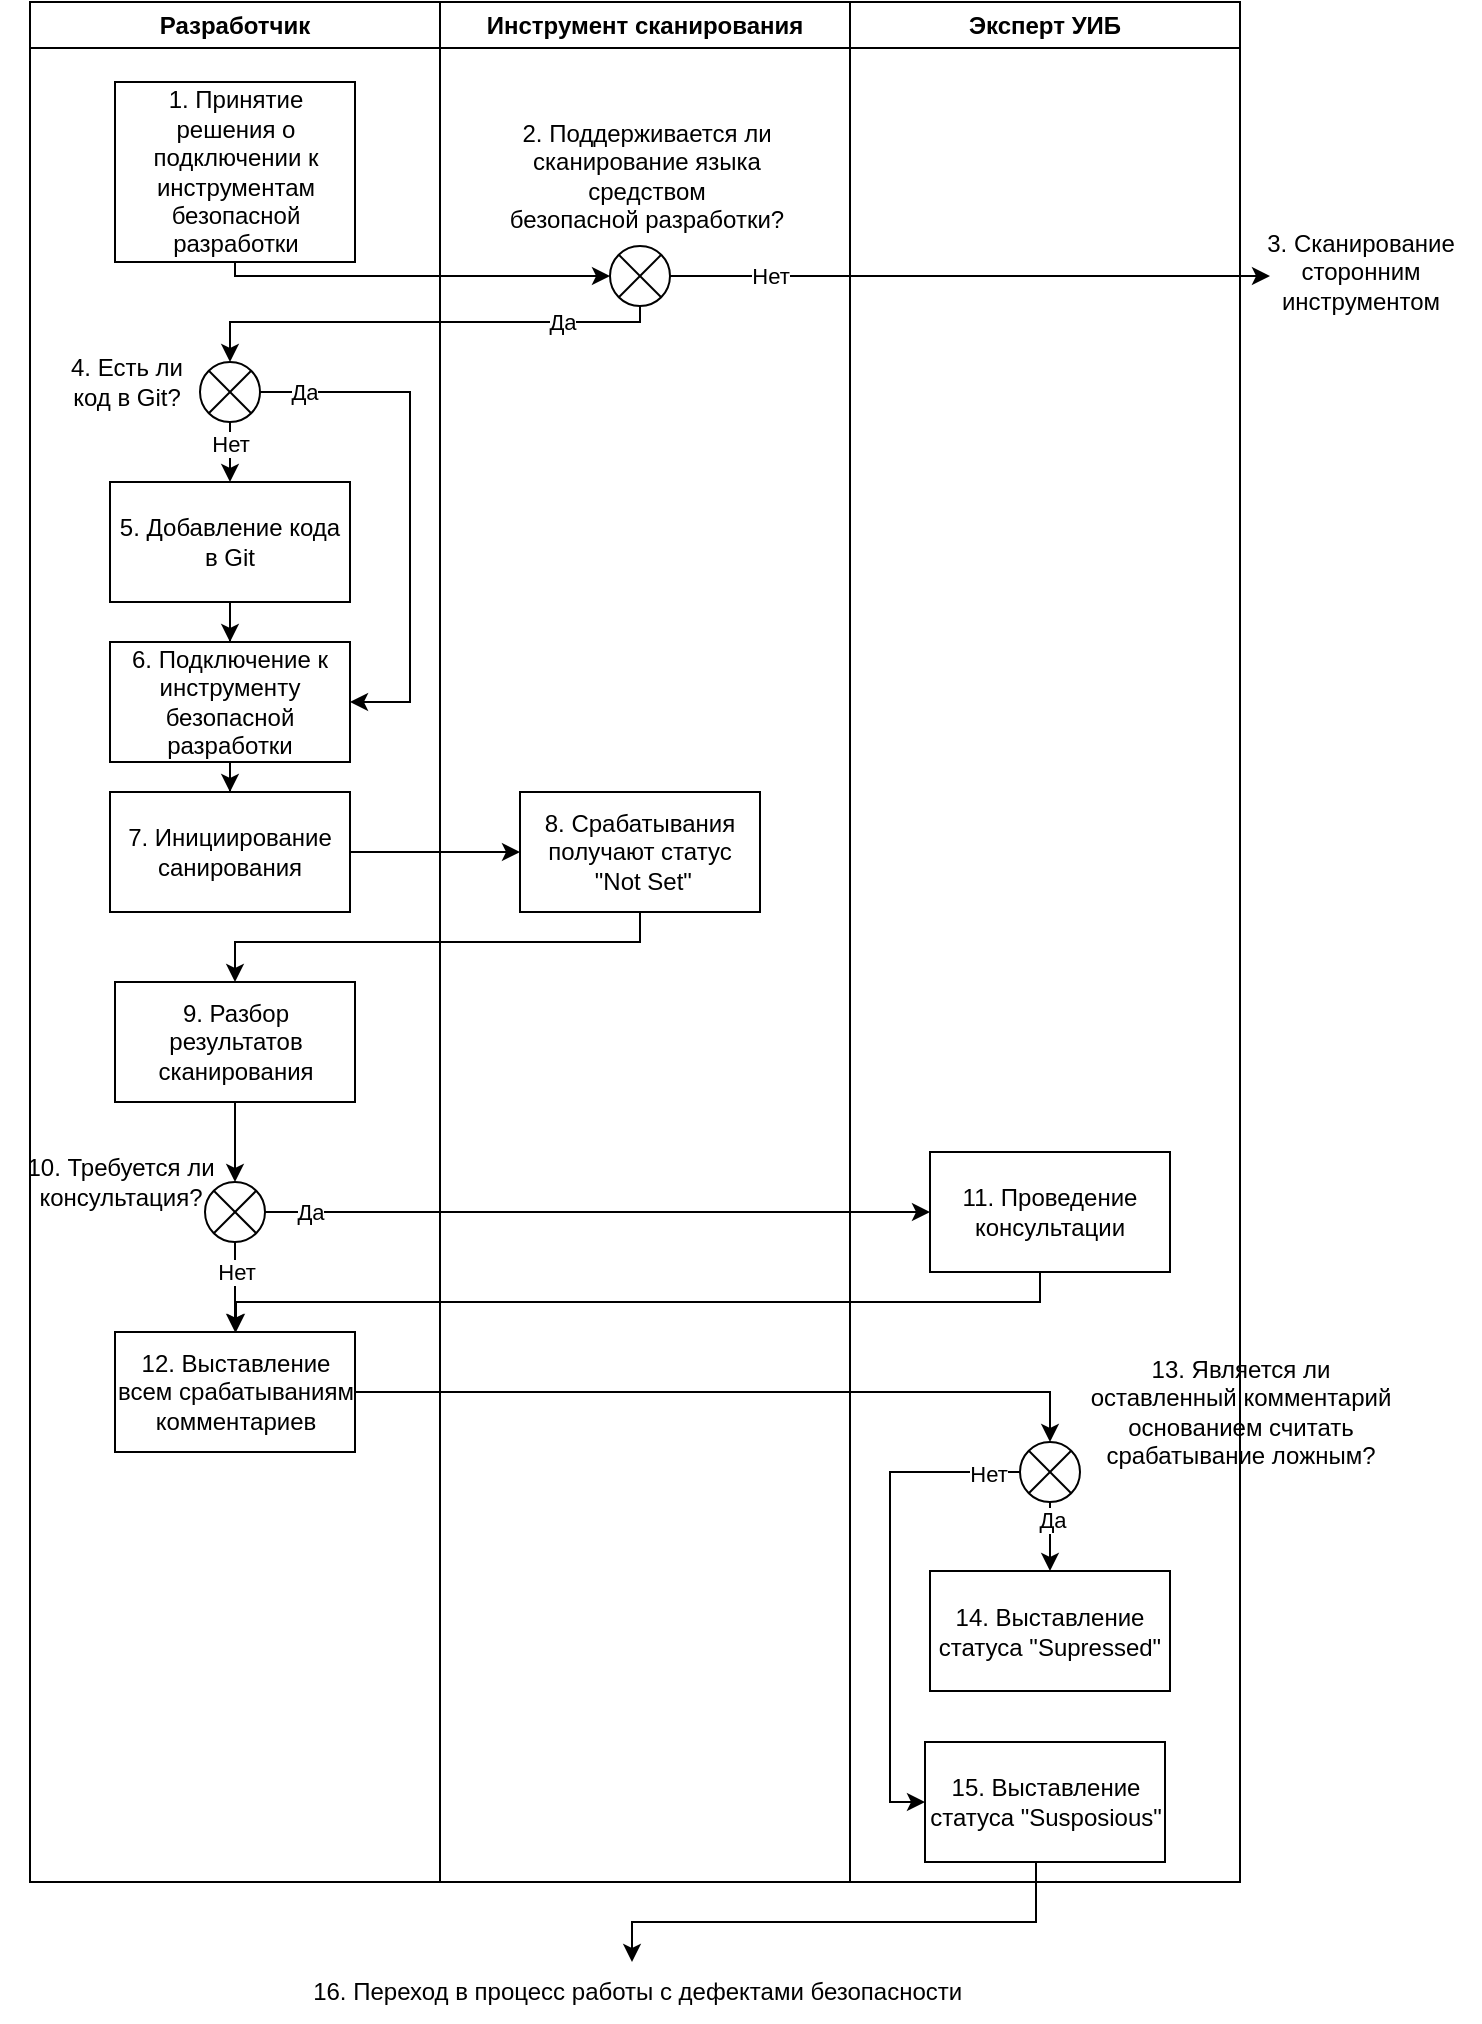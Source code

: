 <mxfile version="21.3.8" type="github" pages="2">
  <diagram id="efCT6NA_U1N-zGDScxzD" name="Первичный">
    <mxGraphModel dx="1088" dy="649" grid="1" gridSize="10" guides="1" tooltips="1" connect="1" arrows="1" fold="1" page="1" pageScale="1" pageWidth="827" pageHeight="1169" math="0" shadow="0">
      <root>
        <mxCell id="0" />
        <mxCell id="1" parent="0" />
        <mxCell id="2MI9nc2WKSyvKJofNNem-1" value="Разработчик" style="swimlane;whiteSpace=wrap;html=1;" vertex="1" parent="1">
          <mxGeometry x="50" y="30" width="205" height="940" as="geometry" />
        </mxCell>
        <mxCell id="2MI9nc2WKSyvKJofNNem-2" value="1. Принятие решения о подключении к инструментам безопасной разработки" style="rounded=0;whiteSpace=wrap;html=1;" vertex="1" parent="2MI9nc2WKSyvKJofNNem-1">
          <mxGeometry x="42.5" y="40" width="120" height="90" as="geometry" />
        </mxCell>
        <mxCell id="2MI9nc2WKSyvKJofNNem-3" style="edgeStyle=orthogonalEdgeStyle;rounded=0;orthogonalLoop=1;jettySize=auto;html=1;entryX=0.5;entryY=0;entryDx=0;entryDy=0;entryPerimeter=0;" edge="1" parent="2MI9nc2WKSyvKJofNNem-1" source="2MI9nc2WKSyvKJofNNem-4" target="2MI9nc2WKSyvKJofNNem-6">
          <mxGeometry relative="1" as="geometry" />
        </mxCell>
        <mxCell id="2MI9nc2WKSyvKJofNNem-4" value="9. Разбор результатов сканирования" style="rounded=0;whiteSpace=wrap;html=1;" vertex="1" parent="2MI9nc2WKSyvKJofNNem-1">
          <mxGeometry x="42.5" y="490" width="120" height="60" as="geometry" />
        </mxCell>
        <mxCell id="2MI9nc2WKSyvKJofNNem-5" style="edgeStyle=orthogonalEdgeStyle;rounded=0;orthogonalLoop=1;jettySize=auto;html=1;entryX=0.5;entryY=0;entryDx=0;entryDy=0;" edge="1" parent="2MI9nc2WKSyvKJofNNem-1" source="2MI9nc2WKSyvKJofNNem-6" target="2MI9nc2WKSyvKJofNNem-8">
          <mxGeometry relative="1" as="geometry">
            <Array as="points">
              <mxPoint x="103" y="630" />
              <mxPoint x="103" y="630" />
            </Array>
          </mxGeometry>
        </mxCell>
        <mxCell id="-ewU6chnJfx3bcYBr2g9-8" value="Нет" style="edgeLabel;html=1;align=center;verticalAlign=middle;resizable=0;points=[];" vertex="1" connectable="0" parent="2MI9nc2WKSyvKJofNNem-5">
          <mxGeometry x="-0.165" y="-1" relative="1" as="geometry">
            <mxPoint x="1" y="-4" as="offset" />
          </mxGeometry>
        </mxCell>
        <mxCell id="2MI9nc2WKSyvKJofNNem-6" value="" style="verticalLabelPosition=bottom;verticalAlign=top;html=1;shape=mxgraph.flowchart.or;" vertex="1" parent="2MI9nc2WKSyvKJofNNem-1">
          <mxGeometry x="87.5" y="590" width="30" height="30" as="geometry" />
        </mxCell>
        <mxCell id="2MI9nc2WKSyvKJofNNem-7" value="10. Требуется ли &lt;br&gt;консультация?" style="text;html=1;align=center;verticalAlign=middle;resizable=0;points=[];autosize=1;strokeColor=none;fillColor=none;" vertex="1" parent="2MI9nc2WKSyvKJofNNem-1">
          <mxGeometry x="-15" y="570" width="120" height="40" as="geometry" />
        </mxCell>
        <mxCell id="2MI9nc2WKSyvKJofNNem-8" value="12. Выставление всем срабатываниям комментариев" style="rounded=0;whiteSpace=wrap;html=1;" vertex="1" parent="2MI9nc2WKSyvKJofNNem-1">
          <mxGeometry x="42.5" y="665" width="120" height="60" as="geometry" />
        </mxCell>
        <mxCell id="2MI9nc2WKSyvKJofNNem-41" style="edgeStyle=orthogonalEdgeStyle;rounded=0;orthogonalLoop=1;jettySize=auto;html=1;entryX=0.5;entryY=0;entryDx=0;entryDy=0;" edge="1" parent="2MI9nc2WKSyvKJofNNem-1" source="2MI9nc2WKSyvKJofNNem-26" target="2MI9nc2WKSyvKJofNNem-39">
          <mxGeometry relative="1" as="geometry">
            <Array as="points">
              <mxPoint x="100" y="220" />
              <mxPoint x="100" y="220" />
            </Array>
          </mxGeometry>
        </mxCell>
        <mxCell id="-ewU6chnJfx3bcYBr2g9-6" value="Нет" style="edgeLabel;html=1;align=center;verticalAlign=middle;resizable=0;points=[];" vertex="1" connectable="0" parent="2MI9nc2WKSyvKJofNNem-41">
          <mxGeometry x="-0.035" relative="1" as="geometry">
            <mxPoint y="-4" as="offset" />
          </mxGeometry>
        </mxCell>
        <mxCell id="2MI9nc2WKSyvKJofNNem-43" style="edgeStyle=orthogonalEdgeStyle;rounded=0;orthogonalLoop=1;jettySize=auto;html=1;entryX=1;entryY=0.5;entryDx=0;entryDy=0;" edge="1" parent="2MI9nc2WKSyvKJofNNem-1" source="2MI9nc2WKSyvKJofNNem-26" target="2MI9nc2WKSyvKJofNNem-40">
          <mxGeometry relative="1" as="geometry">
            <Array as="points">
              <mxPoint x="190" y="195" />
              <mxPoint x="190" y="350" />
            </Array>
          </mxGeometry>
        </mxCell>
        <mxCell id="-ewU6chnJfx3bcYBr2g9-5" value="Да" style="edgeLabel;html=1;align=center;verticalAlign=middle;resizable=0;points=[];" vertex="1" connectable="0" parent="2MI9nc2WKSyvKJofNNem-43">
          <mxGeometry x="-0.834" relative="1" as="geometry">
            <mxPoint as="offset" />
          </mxGeometry>
        </mxCell>
        <mxCell id="2MI9nc2WKSyvKJofNNem-26" value="" style="verticalLabelPosition=bottom;verticalAlign=top;html=1;shape=mxgraph.flowchart.or;" vertex="1" parent="2MI9nc2WKSyvKJofNNem-1">
          <mxGeometry x="85" y="180" width="30" height="30" as="geometry" />
        </mxCell>
        <mxCell id="2MI9nc2WKSyvKJofNNem-28" value="4. Есть ли &lt;br&gt;код в Git?" style="text;html=1;align=center;verticalAlign=middle;resizable=0;points=[];autosize=1;strokeColor=none;fillColor=none;" vertex="1" parent="2MI9nc2WKSyvKJofNNem-1">
          <mxGeometry x="7.5" y="170" width="80" height="40" as="geometry" />
        </mxCell>
        <mxCell id="2MI9nc2WKSyvKJofNNem-42" style="edgeStyle=orthogonalEdgeStyle;rounded=0;orthogonalLoop=1;jettySize=auto;html=1;entryX=0.5;entryY=0;entryDx=0;entryDy=0;" edge="1" parent="2MI9nc2WKSyvKJofNNem-1" source="2MI9nc2WKSyvKJofNNem-39" target="2MI9nc2WKSyvKJofNNem-40">
          <mxGeometry relative="1" as="geometry" />
        </mxCell>
        <mxCell id="2MI9nc2WKSyvKJofNNem-39" value="5. Добавление кода в Git" style="rounded=0;whiteSpace=wrap;html=1;" vertex="1" parent="2MI9nc2WKSyvKJofNNem-1">
          <mxGeometry x="40" y="240" width="120" height="60" as="geometry" />
        </mxCell>
        <mxCell id="2MI9nc2WKSyvKJofNNem-45" style="edgeStyle=orthogonalEdgeStyle;rounded=0;orthogonalLoop=1;jettySize=auto;html=1;entryX=0.5;entryY=0;entryDx=0;entryDy=0;" edge="1" parent="2MI9nc2WKSyvKJofNNem-1" source="2MI9nc2WKSyvKJofNNem-40" target="2MI9nc2WKSyvKJofNNem-44">
          <mxGeometry relative="1" as="geometry" />
        </mxCell>
        <mxCell id="2MI9nc2WKSyvKJofNNem-40" value="6. Подключение к инструменту безопасной разработки" style="rounded=0;whiteSpace=wrap;html=1;" vertex="1" parent="2MI9nc2WKSyvKJofNNem-1">
          <mxGeometry x="40" y="320" width="120" height="60" as="geometry" />
        </mxCell>
        <mxCell id="2MI9nc2WKSyvKJofNNem-44" value="7. Инициирование санирования" style="rounded=0;whiteSpace=wrap;html=1;" vertex="1" parent="2MI9nc2WKSyvKJofNNem-1">
          <mxGeometry x="40" y="395" width="120" height="60" as="geometry" />
        </mxCell>
        <mxCell id="2MI9nc2WKSyvKJofNNem-9" value="Инструмент сканирования" style="swimlane;whiteSpace=wrap;html=1;" vertex="1" parent="1">
          <mxGeometry x="255" y="30" width="205" height="940" as="geometry" />
        </mxCell>
        <mxCell id="2MI9nc2WKSyvKJofNNem-10" value="8. Срабатывания получают статус&lt;br&gt;&amp;nbsp;&quot;Not Set&quot;" style="rounded=0;whiteSpace=wrap;html=1;" vertex="1" parent="2MI9nc2WKSyvKJofNNem-9">
          <mxGeometry x="40" y="395" width="120" height="60" as="geometry" />
        </mxCell>
        <mxCell id="2MI9nc2WKSyvKJofNNem-36" style="edgeStyle=orthogonalEdgeStyle;rounded=0;orthogonalLoop=1;jettySize=auto;html=1;" edge="1" parent="2MI9nc2WKSyvKJofNNem-9" source="2MI9nc2WKSyvKJofNNem-30">
          <mxGeometry relative="1" as="geometry">
            <mxPoint x="415" y="137" as="targetPoint" />
          </mxGeometry>
        </mxCell>
        <mxCell id="-ewU6chnJfx3bcYBr2g9-1" value="Нет" style="edgeLabel;html=1;align=center;verticalAlign=middle;resizable=0;points=[];" vertex="1" connectable="0" parent="2MI9nc2WKSyvKJofNNem-36">
          <mxGeometry x="-0.672" relative="1" as="geometry">
            <mxPoint as="offset" />
          </mxGeometry>
        </mxCell>
        <mxCell id="2MI9nc2WKSyvKJofNNem-38" style="edgeStyle=orthogonalEdgeStyle;rounded=0;orthogonalLoop=1;jettySize=auto;html=1;" edge="1" parent="2MI9nc2WKSyvKJofNNem-9" source="2MI9nc2WKSyvKJofNNem-30">
          <mxGeometry relative="1" as="geometry">
            <mxPoint x="-105" y="180.0" as="targetPoint" />
            <Array as="points">
              <mxPoint x="100" y="160" />
              <mxPoint x="-105" y="160" />
            </Array>
          </mxGeometry>
        </mxCell>
        <mxCell id="-ewU6chnJfx3bcYBr2g9-2" value="Да" style="edgeLabel;html=1;align=center;verticalAlign=middle;resizable=0;points=[];" vertex="1" connectable="0" parent="2MI9nc2WKSyvKJofNNem-38">
          <mxGeometry x="-0.594" relative="1" as="geometry">
            <mxPoint as="offset" />
          </mxGeometry>
        </mxCell>
        <mxCell id="2MI9nc2WKSyvKJofNNem-30" value="" style="verticalLabelPosition=bottom;verticalAlign=top;html=1;shape=mxgraph.flowchart.or;" vertex="1" parent="2MI9nc2WKSyvKJofNNem-9">
          <mxGeometry x="85" y="122" width="30" height="30" as="geometry" />
        </mxCell>
        <mxCell id="2MI9nc2WKSyvKJofNNem-31" value="2. Поддерживается ли &lt;br&gt;сканирование языка &lt;br&gt;средством &lt;br&gt;безопасной разработки?" style="text;html=1;align=center;verticalAlign=middle;resizable=0;points=[];autosize=1;strokeColor=none;fillColor=none;" vertex="1" parent="2MI9nc2WKSyvKJofNNem-9">
          <mxGeometry x="22.5" y="52" width="160" height="70" as="geometry" />
        </mxCell>
        <mxCell id="2MI9nc2WKSyvKJofNNem-11" value="Эксперт УИБ" style="swimlane;whiteSpace=wrap;html=1;" vertex="1" parent="1">
          <mxGeometry x="460" y="30" width="195" height="940" as="geometry" />
        </mxCell>
        <mxCell id="2MI9nc2WKSyvKJofNNem-12" value="11. Проведение консультации" style="rounded=0;whiteSpace=wrap;html=1;" vertex="1" parent="2MI9nc2WKSyvKJofNNem-11">
          <mxGeometry x="40" y="575" width="120" height="60" as="geometry" />
        </mxCell>
        <mxCell id="2MI9nc2WKSyvKJofNNem-13" style="edgeStyle=orthogonalEdgeStyle;rounded=0;orthogonalLoop=1;jettySize=auto;html=1;" edge="1" parent="2MI9nc2WKSyvKJofNNem-11" source="2MI9nc2WKSyvKJofNNem-14" target="2MI9nc2WKSyvKJofNNem-15">
          <mxGeometry relative="1" as="geometry">
            <Array as="points">
              <mxPoint x="20" y="735" />
              <mxPoint x="20" y="900" />
            </Array>
          </mxGeometry>
        </mxCell>
        <mxCell id="-ewU6chnJfx3bcYBr2g9-10" value="Нет" style="edgeLabel;html=1;align=center;verticalAlign=middle;resizable=0;points=[];" vertex="1" connectable="0" parent="2MI9nc2WKSyvKJofNNem-13">
          <mxGeometry x="-0.87" y="1" relative="1" as="geometry">
            <mxPoint as="offset" />
          </mxGeometry>
        </mxCell>
        <mxCell id="2MI9nc2WKSyvKJofNNem-14" value="" style="verticalLabelPosition=bottom;verticalAlign=top;html=1;shape=mxgraph.flowchart.or;" vertex="1" parent="2MI9nc2WKSyvKJofNNem-11">
          <mxGeometry x="85" y="720" width="30" height="30" as="geometry" />
        </mxCell>
        <mxCell id="2MI9nc2WKSyvKJofNNem-15" value="15. Выставление статуса &quot;Susposious&quot;" style="rounded=0;whiteSpace=wrap;html=1;" vertex="1" parent="2MI9nc2WKSyvKJofNNem-11">
          <mxGeometry x="37.5" y="870" width="120" height="60" as="geometry" />
        </mxCell>
        <mxCell id="2MI9nc2WKSyvKJofNNem-16" value="14. Выставление статуса &quot;Supressed&quot;" style="rounded=0;whiteSpace=wrap;html=1;" vertex="1" parent="2MI9nc2WKSyvKJofNNem-11">
          <mxGeometry x="40" y="784.5" width="120" height="60" as="geometry" />
        </mxCell>
        <mxCell id="2MI9nc2WKSyvKJofNNem-17" style="edgeStyle=orthogonalEdgeStyle;rounded=0;orthogonalLoop=1;jettySize=auto;html=1;entryX=0.5;entryY=0;entryDx=0;entryDy=0;" edge="1" parent="2MI9nc2WKSyvKJofNNem-11" source="2MI9nc2WKSyvKJofNNem-14" target="2MI9nc2WKSyvKJofNNem-16">
          <mxGeometry relative="1" as="geometry">
            <Array as="points">
              <mxPoint x="100" y="760" />
              <mxPoint x="100" y="760" />
            </Array>
          </mxGeometry>
        </mxCell>
        <mxCell id="-ewU6chnJfx3bcYBr2g9-9" value="Да" style="edgeLabel;html=1;align=center;verticalAlign=middle;resizable=0;points=[];" vertex="1" connectable="0" parent="2MI9nc2WKSyvKJofNNem-17">
          <mxGeometry x="-0.48" y="1" relative="1" as="geometry">
            <mxPoint as="offset" />
          </mxGeometry>
        </mxCell>
        <mxCell id="2MI9nc2WKSyvKJofNNem-19" style="edgeStyle=orthogonalEdgeStyle;rounded=0;orthogonalLoop=1;jettySize=auto;html=1;entryX=0.5;entryY=0;entryDx=0;entryDy=0;" edge="1" parent="1" source="2MI9nc2WKSyvKJofNNem-10" target="2MI9nc2WKSyvKJofNNem-4">
          <mxGeometry relative="1" as="geometry">
            <Array as="points">
              <mxPoint x="355" y="500" />
              <mxPoint x="152" y="500" />
            </Array>
          </mxGeometry>
        </mxCell>
        <mxCell id="2MI9nc2WKSyvKJofNNem-20" style="edgeStyle=orthogonalEdgeStyle;rounded=0;orthogonalLoop=1;jettySize=auto;html=1;entryX=0.5;entryY=0;entryDx=0;entryDy=0;" edge="1" parent="1" source="2MI9nc2WKSyvKJofNNem-12" target="2MI9nc2WKSyvKJofNNem-8">
          <mxGeometry relative="1" as="geometry">
            <Array as="points">
              <mxPoint x="555" y="680" />
              <mxPoint x="153" y="680" />
              <mxPoint x="153" y="695" />
            </Array>
          </mxGeometry>
        </mxCell>
        <mxCell id="2MI9nc2WKSyvKJofNNem-21" style="edgeStyle=orthogonalEdgeStyle;rounded=0;orthogonalLoop=1;jettySize=auto;html=1;" edge="1" parent="1" source="2MI9nc2WKSyvKJofNNem-6" target="2MI9nc2WKSyvKJofNNem-12">
          <mxGeometry relative="1" as="geometry" />
        </mxCell>
        <mxCell id="-ewU6chnJfx3bcYBr2g9-7" value="Да" style="edgeLabel;html=1;align=center;verticalAlign=middle;resizable=0;points=[];" vertex="1" connectable="0" parent="2MI9nc2WKSyvKJofNNem-21">
          <mxGeometry x="-0.865" relative="1" as="geometry">
            <mxPoint as="offset" />
          </mxGeometry>
        </mxCell>
        <mxCell id="2MI9nc2WKSyvKJofNNem-22" style="edgeStyle=orthogonalEdgeStyle;rounded=0;orthogonalLoop=1;jettySize=auto;html=1;entryX=0.5;entryY=0;entryDx=0;entryDy=0;entryPerimeter=0;" edge="1" parent="1" source="2MI9nc2WKSyvKJofNNem-8" target="2MI9nc2WKSyvKJofNNem-14">
          <mxGeometry relative="1" as="geometry" />
        </mxCell>
        <mxCell id="2MI9nc2WKSyvKJofNNem-23" value="13. Является ли&lt;br&gt;оставленный комментарий &lt;br&gt;основанием считать &lt;br&gt;срабатывание ложным?" style="text;html=1;align=center;verticalAlign=middle;resizable=0;points=[];autosize=1;strokeColor=none;fillColor=none;" vertex="1" parent="1">
          <mxGeometry x="570" y="700" width="170" height="70" as="geometry" />
        </mxCell>
        <mxCell id="2MI9nc2WKSyvKJofNNem-24" value="16. Переход в процесс работы с дефектами безопасности&amp;nbsp;" style="text;html=1;align=center;verticalAlign=middle;resizable=0;points=[];autosize=1;strokeColor=none;fillColor=none;" vertex="1" parent="1">
          <mxGeometry x="180" y="1010" width="350" height="30" as="geometry" />
        </mxCell>
        <mxCell id="2MI9nc2WKSyvKJofNNem-25" style="edgeStyle=orthogonalEdgeStyle;rounded=0;orthogonalLoop=1;jettySize=auto;html=1;" edge="1" parent="1" source="2MI9nc2WKSyvKJofNNem-15" target="2MI9nc2WKSyvKJofNNem-24">
          <mxGeometry relative="1" as="geometry">
            <mxPoint x="350" y="1020" as="targetPoint" />
            <Array as="points">
              <mxPoint x="553" y="990" />
              <mxPoint x="351" y="990" />
            </Array>
          </mxGeometry>
        </mxCell>
        <mxCell id="2MI9nc2WKSyvKJofNNem-35" style="edgeStyle=orthogonalEdgeStyle;rounded=0;orthogonalLoop=1;jettySize=auto;html=1;entryX=0;entryY=0.5;entryDx=0;entryDy=0;entryPerimeter=0;" edge="1" parent="1" source="2MI9nc2WKSyvKJofNNem-2" target="2MI9nc2WKSyvKJofNNem-30">
          <mxGeometry relative="1" as="geometry">
            <Array as="points">
              <mxPoint x="153" y="167" />
            </Array>
          </mxGeometry>
        </mxCell>
        <mxCell id="2MI9nc2WKSyvKJofNNem-37" value="3. Сканирование &lt;br&gt;сторонним &lt;br&gt;инструментом" style="text;html=1;align=center;verticalAlign=middle;resizable=0;points=[];autosize=1;strokeColor=none;fillColor=none;" vertex="1" parent="1">
          <mxGeometry x="655" y="135" width="120" height="60" as="geometry" />
        </mxCell>
        <mxCell id="2MI9nc2WKSyvKJofNNem-46" style="edgeStyle=orthogonalEdgeStyle;rounded=0;orthogonalLoop=1;jettySize=auto;html=1;entryX=0;entryY=0.5;entryDx=0;entryDy=0;" edge="1" parent="1" source="2MI9nc2WKSyvKJofNNem-44" target="2MI9nc2WKSyvKJofNNem-10">
          <mxGeometry relative="1" as="geometry">
            <mxPoint x="280" y="470.0" as="targetPoint" />
          </mxGeometry>
        </mxCell>
      </root>
    </mxGraphModel>
  </diagram>
  <diagram name="Регулярный" id="8-mOzE-NY5Z0UQBYUUM3">
    <mxGraphModel dx="1536" dy="916" grid="1" gridSize="10" guides="1" tooltips="1" connect="1" arrows="1" fold="1" page="1" pageScale="1" pageWidth="827" pageHeight="1169" math="0" shadow="0">
      <root>
        <mxCell id="0" />
        <mxCell id="1" parent="0" />
        <mxCell id="5CCJTt-HanSpL9UafTNk-1" value="Разработчик" style="swimlane;whiteSpace=wrap;html=1;" vertex="1" parent="1">
          <mxGeometry x="50" y="30" width="205" height="660" as="geometry" />
        </mxCell>
        <mxCell id="5CCJTt-HanSpL9UafTNk-4" value="1. Идентификация объекта сканирования" style="rounded=0;whiteSpace=wrap;html=1;" vertex="1" parent="5CCJTt-HanSpL9UafTNk-1">
          <mxGeometry x="42.5" y="40" width="120" height="60" as="geometry" />
        </mxCell>
        <mxCell id="5CCJTt-HanSpL9UafTNk-10" style="edgeStyle=orthogonalEdgeStyle;rounded=0;orthogonalLoop=1;jettySize=auto;html=1;entryX=0.5;entryY=0;entryDx=0;entryDy=0;entryPerimeter=0;" edge="1" parent="5CCJTt-HanSpL9UafTNk-1" source="5CCJTt-HanSpL9UafTNk-7" target="5CCJTt-HanSpL9UafTNk-9">
          <mxGeometry relative="1" as="geometry" />
        </mxCell>
        <mxCell id="5CCJTt-HanSpL9UafTNk-7" value="3. Разбор результатов сканирования" style="rounded=0;whiteSpace=wrap;html=1;" vertex="1" parent="5CCJTt-HanSpL9UafTNk-1">
          <mxGeometry x="42.5" y="200" width="120" height="60" as="geometry" />
        </mxCell>
        <mxCell id="5CCJTt-HanSpL9UafTNk-31" style="edgeStyle=orthogonalEdgeStyle;rounded=0;orthogonalLoop=1;jettySize=auto;html=1;entryX=0.5;entryY=0;entryDx=0;entryDy=0;" edge="1" parent="5CCJTt-HanSpL9UafTNk-1" source="5CCJTt-HanSpL9UafTNk-9" target="5CCJTt-HanSpL9UafTNk-14">
          <mxGeometry relative="1" as="geometry" />
        </mxCell>
        <mxCell id="W-9A7QrXY6aTNWtOq5hF-2" value="Нет" style="edgeLabel;html=1;align=center;verticalAlign=middle;resizable=0;points=[];" vertex="1" connectable="0" parent="5CCJTt-HanSpL9UafTNk-31">
          <mxGeometry x="-0.363" relative="1" as="geometry">
            <mxPoint as="offset" />
          </mxGeometry>
        </mxCell>
        <mxCell id="5CCJTt-HanSpL9UafTNk-9" value="" style="verticalLabelPosition=bottom;verticalAlign=top;html=1;shape=mxgraph.flowchart.or;" vertex="1" parent="5CCJTt-HanSpL9UafTNk-1">
          <mxGeometry x="87.5" y="300" width="30" height="30" as="geometry" />
        </mxCell>
        <mxCell id="5CCJTt-HanSpL9UafTNk-11" value="4. Требуется ли &lt;br&gt;консультация?" style="text;html=1;align=center;verticalAlign=middle;resizable=0;points=[];autosize=1;strokeColor=none;fillColor=none;" vertex="1" parent="5CCJTt-HanSpL9UafTNk-1">
          <mxGeometry x="-10" y="280" width="110" height="40" as="geometry" />
        </mxCell>
        <mxCell id="5CCJTt-HanSpL9UafTNk-14" value="6. Выставление всем срабатываниям комментариев" style="rounded=0;whiteSpace=wrap;html=1;" vertex="1" parent="5CCJTt-HanSpL9UafTNk-1">
          <mxGeometry x="42.5" y="375" width="120" height="60" as="geometry" />
        </mxCell>
        <mxCell id="5CCJTt-HanSpL9UafTNk-2" value="Инструмент сканирования" style="swimlane;whiteSpace=wrap;html=1;" vertex="1" parent="1">
          <mxGeometry x="255" y="30" width="200" height="660" as="geometry" />
        </mxCell>
        <mxCell id="5CCJTt-HanSpL9UafTNk-5" value="2. Новые срабатывания получают статус&lt;br&gt;&amp;nbsp;&quot;Not Set&quot;" style="rounded=0;whiteSpace=wrap;html=1;" vertex="1" parent="5CCJTt-HanSpL9UafTNk-2">
          <mxGeometry x="40" y="120" width="120" height="60" as="geometry" />
        </mxCell>
        <mxCell id="5CCJTt-HanSpL9UafTNk-3" value="Эксперт УИБ" style="swimlane;whiteSpace=wrap;html=1;" vertex="1" parent="1">
          <mxGeometry x="455" y="30" width="195" height="660" as="geometry" />
        </mxCell>
        <mxCell id="5CCJTt-HanSpL9UafTNk-13" value="5. Проведение консультации" style="rounded=0;whiteSpace=wrap;html=1;" vertex="1" parent="5CCJTt-HanSpL9UafTNk-3">
          <mxGeometry x="40" y="285" width="120" height="60" as="geometry" />
        </mxCell>
        <mxCell id="5CCJTt-HanSpL9UafTNk-26" style="edgeStyle=orthogonalEdgeStyle;rounded=0;orthogonalLoop=1;jettySize=auto;html=1;" edge="1" parent="5CCJTt-HanSpL9UafTNk-3" source="5CCJTt-HanSpL9UafTNk-16" target="5CCJTt-HanSpL9UafTNk-25">
          <mxGeometry relative="1" as="geometry">
            <Array as="points">
              <mxPoint x="15" y="445" />
              <mxPoint x="15" y="610" />
            </Array>
          </mxGeometry>
        </mxCell>
        <mxCell id="W-9A7QrXY6aTNWtOq5hF-4" value="Нет" style="edgeLabel;html=1;align=center;verticalAlign=middle;resizable=0;points=[];" vertex="1" connectable="0" parent="5CCJTt-HanSpL9UafTNk-26">
          <mxGeometry x="-0.871" relative="1" as="geometry">
            <mxPoint as="offset" />
          </mxGeometry>
        </mxCell>
        <mxCell id="5CCJTt-HanSpL9UafTNk-16" value="" style="verticalLabelPosition=bottom;verticalAlign=top;html=1;shape=mxgraph.flowchart.or;" vertex="1" parent="5CCJTt-HanSpL9UafTNk-3">
          <mxGeometry x="85" y="430" width="30" height="30" as="geometry" />
        </mxCell>
        <mxCell id="5CCJTt-HanSpL9UafTNk-25" value="9. Выставление статуса &quot;Susposious&quot;" style="rounded=0;whiteSpace=wrap;html=1;" vertex="1" parent="5CCJTt-HanSpL9UafTNk-3">
          <mxGeometry x="37.5" y="580" width="120" height="60" as="geometry" />
        </mxCell>
        <mxCell id="5CCJTt-HanSpL9UafTNk-22" value="8. Выставление статуса &quot;Supressed&quot;" style="rounded=0;whiteSpace=wrap;html=1;" vertex="1" parent="5CCJTt-HanSpL9UafTNk-3">
          <mxGeometry x="40" y="494.5" width="120" height="60" as="geometry" />
        </mxCell>
        <mxCell id="5CCJTt-HanSpL9UafTNk-24" style="edgeStyle=orthogonalEdgeStyle;rounded=0;orthogonalLoop=1;jettySize=auto;html=1;entryX=0.5;entryY=0;entryDx=0;entryDy=0;" edge="1" parent="5CCJTt-HanSpL9UafTNk-3">
          <mxGeometry relative="1" as="geometry">
            <mxPoint x="99.83" y="460" as="sourcePoint" />
            <mxPoint x="99.83" y="494.5" as="targetPoint" />
          </mxGeometry>
        </mxCell>
        <mxCell id="W-9A7QrXY6aTNWtOq5hF-3" value="Да" style="edgeLabel;html=1;align=center;verticalAlign=middle;resizable=0;points=[];" vertex="1" connectable="0" parent="5CCJTt-HanSpL9UafTNk-24">
          <mxGeometry x="-0.78" relative="1" as="geometry">
            <mxPoint y="6" as="offset" />
          </mxGeometry>
        </mxCell>
        <mxCell id="5CCJTt-HanSpL9UafTNk-6" style="edgeStyle=orthogonalEdgeStyle;rounded=0;orthogonalLoop=1;jettySize=auto;html=1;entryX=0.5;entryY=0;entryDx=0;entryDy=0;" edge="1" parent="1" source="5CCJTt-HanSpL9UafTNk-4" target="5CCJTt-HanSpL9UafTNk-5">
          <mxGeometry relative="1" as="geometry">
            <Array as="points">
              <mxPoint x="155" y="140" />
              <mxPoint x="355" y="140" />
            </Array>
          </mxGeometry>
        </mxCell>
        <mxCell id="5CCJTt-HanSpL9UafTNk-8" style="edgeStyle=orthogonalEdgeStyle;rounded=0;orthogonalLoop=1;jettySize=auto;html=1;entryX=0.5;entryY=0;entryDx=0;entryDy=0;" edge="1" parent="1" source="5CCJTt-HanSpL9UafTNk-5" target="5CCJTt-HanSpL9UafTNk-7">
          <mxGeometry relative="1" as="geometry">
            <Array as="points">
              <mxPoint x="355" y="220" />
            </Array>
          </mxGeometry>
        </mxCell>
        <mxCell id="5CCJTt-HanSpL9UafTNk-15" style="edgeStyle=orthogonalEdgeStyle;rounded=0;orthogonalLoop=1;jettySize=auto;html=1;entryX=0.5;entryY=0;entryDx=0;entryDy=0;" edge="1" parent="1" source="5CCJTt-HanSpL9UafTNk-13" target="5CCJTt-HanSpL9UafTNk-14">
          <mxGeometry relative="1" as="geometry">
            <Array as="points">
              <mxPoint x="555" y="390" />
              <mxPoint x="153" y="390" />
              <mxPoint x="153" y="405" />
            </Array>
          </mxGeometry>
        </mxCell>
        <mxCell id="5CCJTt-HanSpL9UafTNk-19" style="edgeStyle=orthogonalEdgeStyle;rounded=0;orthogonalLoop=1;jettySize=auto;html=1;" edge="1" parent="1" source="5CCJTt-HanSpL9UafTNk-9" target="5CCJTt-HanSpL9UafTNk-13">
          <mxGeometry relative="1" as="geometry" />
        </mxCell>
        <mxCell id="W-9A7QrXY6aTNWtOq5hF-1" value="Да" style="edgeLabel;html=1;align=center;verticalAlign=middle;resizable=0;points=[];" vertex="1" connectable="0" parent="5CCJTt-HanSpL9UafTNk-19">
          <mxGeometry x="-0.818" y="-1" relative="1" as="geometry">
            <mxPoint as="offset" />
          </mxGeometry>
        </mxCell>
        <mxCell id="5CCJTt-HanSpL9UafTNk-20" style="edgeStyle=orthogonalEdgeStyle;rounded=0;orthogonalLoop=1;jettySize=auto;html=1;entryX=0.5;entryY=0;entryDx=0;entryDy=0;entryPerimeter=0;" edge="1" parent="1" source="5CCJTt-HanSpL9UafTNk-14" target="5CCJTt-HanSpL9UafTNk-16">
          <mxGeometry relative="1" as="geometry" />
        </mxCell>
        <mxCell id="5CCJTt-HanSpL9UafTNk-17" value="7. Является ли&lt;br&gt;оставленный комментарий &lt;br&gt;основанием считать &lt;br&gt;срабатывание ложным?" style="text;html=1;align=center;verticalAlign=middle;resizable=0;points=[];autosize=1;strokeColor=none;fillColor=none;" vertex="1" parent="1">
          <mxGeometry x="570" y="410" width="170" height="70" as="geometry" />
        </mxCell>
        <mxCell id="5CCJTt-HanSpL9UafTNk-30" value="10. Переход в процесс работы с дефектами безопасности&amp;nbsp;" style="text;html=1;align=center;verticalAlign=middle;resizable=0;points=[];autosize=1;strokeColor=none;fillColor=none;" vertex="1" parent="1">
          <mxGeometry x="180" y="720" width="350" height="30" as="geometry" />
        </mxCell>
        <mxCell id="5CCJTt-HanSpL9UafTNk-27" style="edgeStyle=orthogonalEdgeStyle;rounded=0;orthogonalLoop=1;jettySize=auto;html=1;" edge="1" parent="1" source="5CCJTt-HanSpL9UafTNk-25" target="5CCJTt-HanSpL9UafTNk-30">
          <mxGeometry relative="1" as="geometry">
            <mxPoint x="350" y="730" as="targetPoint" />
            <Array as="points">
              <mxPoint x="553" y="700" />
              <mxPoint x="351" y="700" />
            </Array>
          </mxGeometry>
        </mxCell>
      </root>
    </mxGraphModel>
  </diagram>
</mxfile>
